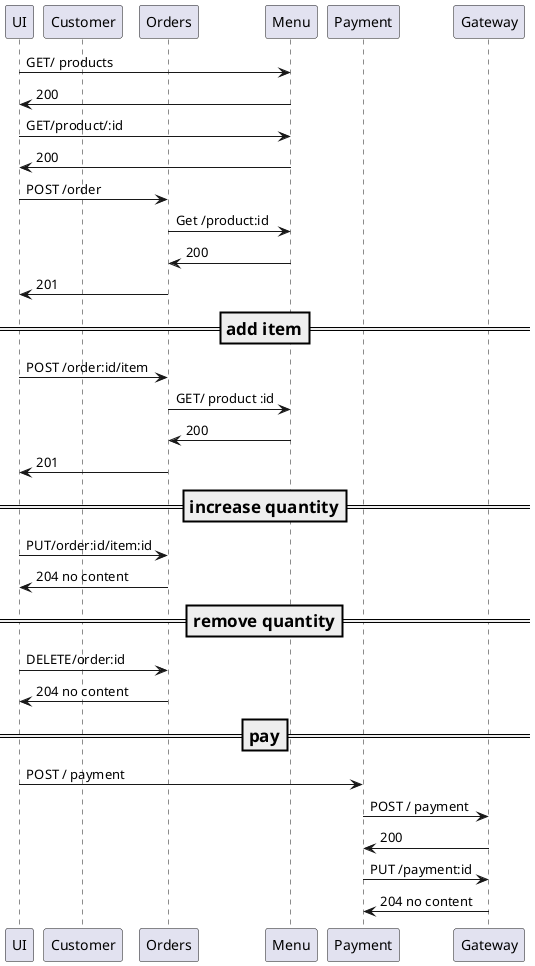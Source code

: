 @startuml

participant UI
participant Customer
participant Orders
participant Menu
participant Payment
participant Gateway

UI -> Menu : GET/ products
Menu -> UI : 200
UI -> Menu : GET/product/:id
Menu -> UI : 200
UI -> Orders : POST /order
Orders -> Menu : Get /product:id
Menu -> Orders : 200
Orders -> UI : 201

=== add item ==
UI -> Orders : POST /order:id/item
Orders -> Menu : GET/ product :id
Menu -> Orders : 200
Orders -> UI : 201

=== increase quantity ==
UI -> Orders : PUT/order:id/item:id
Orders -> UI : 204 no content

=== remove quantity ==
UI -> Orders : DELETE/order:id
Orders -> UI : 204 no content

=== pay ==
UI -> Payment : POST / payment
Payment -> Gateway : POST / payment
Gateway -> Payment : 200
Payment -> Gateway : PUT /payment:id
Gateway -> Payment : 204 no content

@enduml